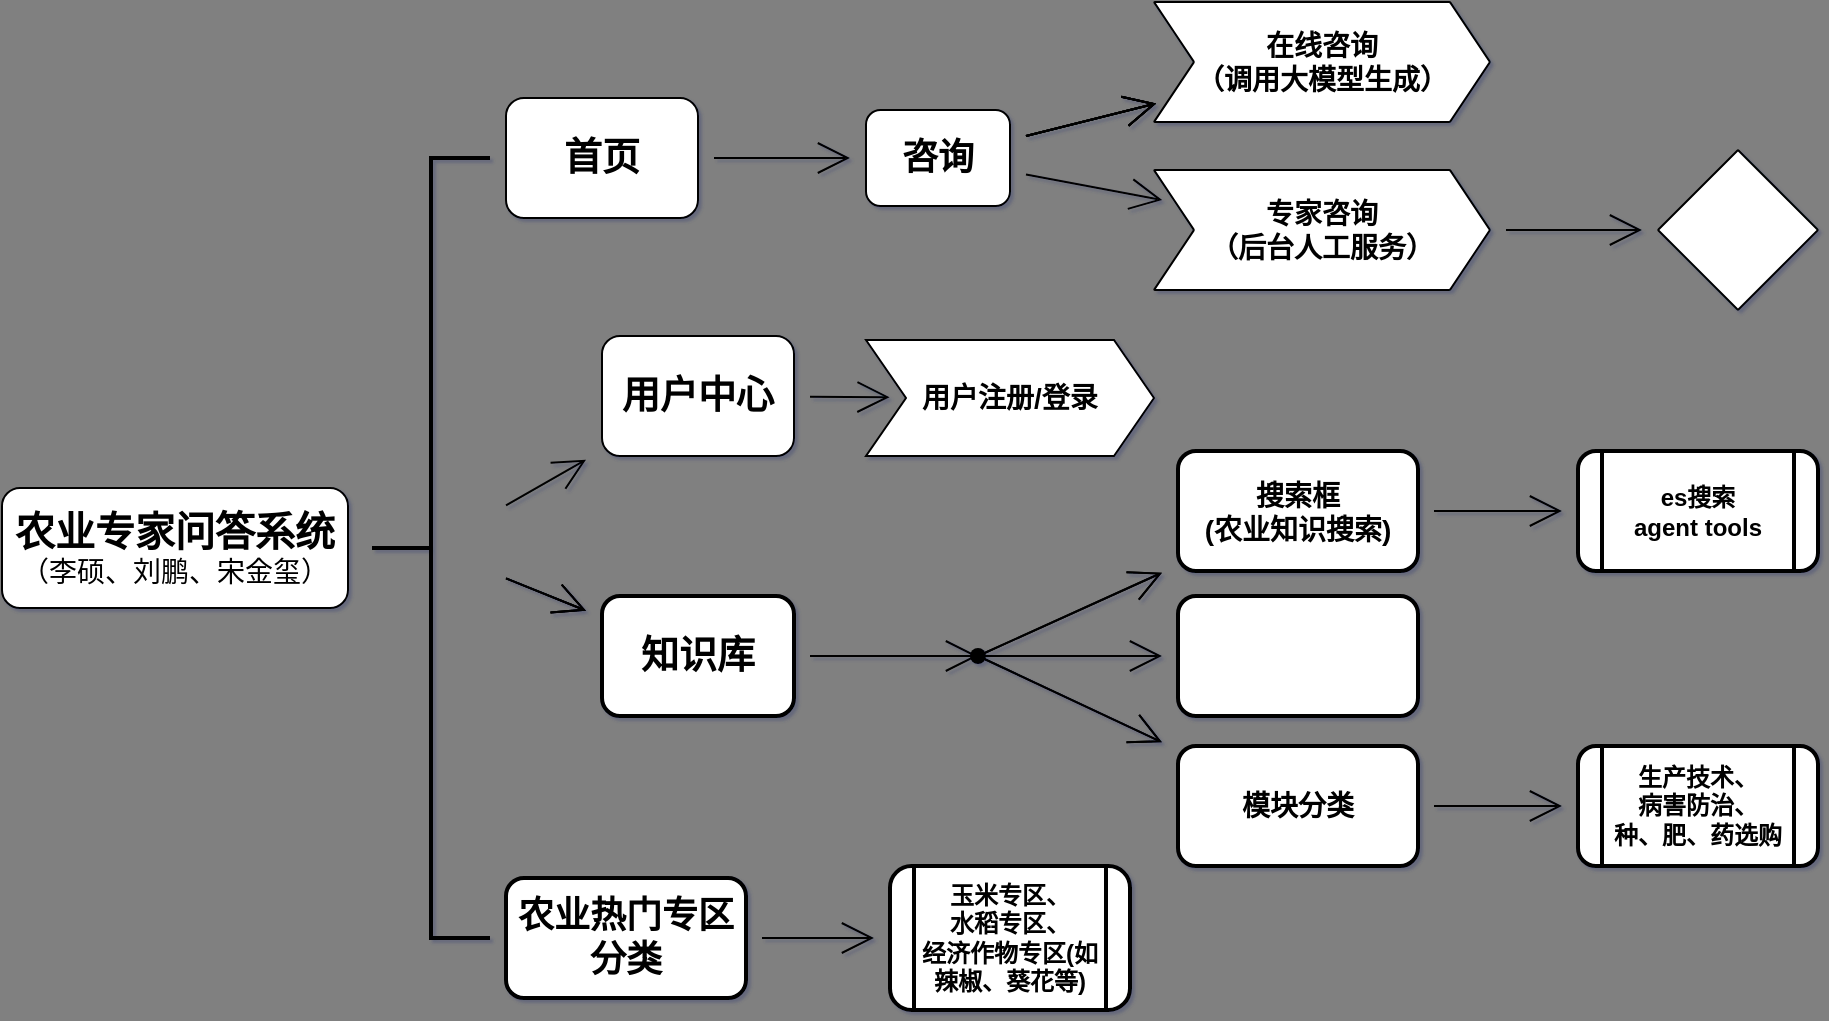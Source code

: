 <mxfile version="15.3.5" type="device"><diagram id="bOuafRZzA5ts0WKZr_g5" name="第 1 页"><mxGraphModel dx="1502" dy="655" grid="1" gridSize="12" guides="1" tooltips="1" connect="1" arrows="1" fold="1" page="1" pageScale="1" pageWidth="1169" pageHeight="827" background="#808080" math="0" shadow="1"><root><mxCell id="0"/><mxCell id="1" parent="0"/><mxCell id="6L22D7TTS9LIFJ3bgzqp-1" value="&lt;font size=&quot;1&quot;&gt;&lt;span style=&quot;font-size: 14px&quot;&gt;&lt;span style=&quot;font-weight: bold ; font-size: 20px&quot;&gt;农业专家问答系统&lt;/span&gt;&lt;br&gt;（李硕、刘鹏、宋金玺）&lt;br&gt;&lt;/span&gt;&lt;/font&gt;" style="rounded=1;whiteSpace=wrap;html=1;hachureGap=4;pointerEvents=0;labelBackgroundColor=none;spacing=4;spacingBottom=0;" parent="1" vertex="1"><mxGeometry x="48" y="459" width="173" height="60" as="geometry"/></mxCell><mxCell id="mPqkFLZ470Q4nbPpNfiY-24" value="" style="edgeStyle=none;curved=1;rounded=0;orthogonalLoop=1;jettySize=auto;html=1;endArrow=open;startSize=14;endSize=14;sourcePerimeterSpacing=8;targetPerimeterSpacing=8;" parent="1" source="sW6hpCwGS3jQtQcxS_EY-2" target="mPqkFLZ470Q4nbPpNfiY-22" edge="1"><mxGeometry relative="1" as="geometry"/></mxCell><mxCell id="mPqkFLZ470Q4nbPpNfiY-34" value="" style="edgeStyle=none;curved=1;rounded=0;orthogonalLoop=1;jettySize=auto;html=1;endArrow=open;startSize=14;endSize=14;sourcePerimeterSpacing=8;targetPerimeterSpacing=8;" parent="1" source="sW6hpCwGS3jQtQcxS_EY-2" target="mPqkFLZ470Q4nbPpNfiY-33" edge="1"><mxGeometry relative="1" as="geometry"/></mxCell><mxCell id="mPqkFLZ470Q4nbPpNfiY-54" value="" style="edgeStyle=none;curved=1;rounded=0;orthogonalLoop=1;jettySize=auto;html=1;endArrow=open;startSize=14;endSize=14;sourcePerimeterSpacing=8;targetPerimeterSpacing=8;" parent="1" source="sW6hpCwGS3jQtQcxS_EY-2" target="mPqkFLZ470Q4nbPpNfiY-33" edge="1"><mxGeometry relative="1" as="geometry"/></mxCell><mxCell id="mPqkFLZ470Q4nbPpNfiY-55" value="" style="edgeStyle=none;curved=1;rounded=0;orthogonalLoop=1;jettySize=auto;html=1;endArrow=open;startSize=14;endSize=14;sourcePerimeterSpacing=8;targetPerimeterSpacing=8;" parent="1" source="sW6hpCwGS3jQtQcxS_EY-2" target="mPqkFLZ470Q4nbPpNfiY-33" edge="1"><mxGeometry relative="1" as="geometry"/></mxCell><mxCell id="sW6hpCwGS3jQtQcxS_EY-2" value="" style="strokeWidth=2;html=1;shape=mxgraph.flowchart.annotation_2;align=left;labelPosition=right;pointerEvents=1;hachureGap=4;rounded=1;labelBackgroundColor=none;" parent="1" vertex="1"><mxGeometry x="233" y="294" width="59" height="390" as="geometry"/></mxCell><mxCell id="mPqkFLZ470Q4nbPpNfiY-2" value="" style="edgeStyle=none;curved=1;rounded=0;orthogonalLoop=1;jettySize=auto;html=1;endArrow=open;startSize=14;endSize=14;sourcePerimeterSpacing=8;targetPerimeterSpacing=8;" parent="1" source="sW6hpCwGS3jQtQcxS_EY-6" target="mPqkFLZ470Q4nbPpNfiY-1" edge="1"><mxGeometry relative="1" as="geometry"/></mxCell><mxCell id="sW6hpCwGS3jQtQcxS_EY-6" value="&lt;font style=&quot;font-size: 19px&quot;&gt;&lt;b&gt;首页&lt;/b&gt;&lt;/font&gt;" style="rounded=1;whiteSpace=wrap;html=1;hachureGap=4;pointerEvents=0;labelBackgroundColor=none;" parent="1" vertex="1"><mxGeometry x="300" y="264" width="96" height="60" as="geometry"/></mxCell><mxCell id="mPqkFLZ470Q4nbPpNfiY-9" value="" style="edgeStyle=none;curved=1;rounded=0;orthogonalLoop=1;jettySize=auto;html=1;endArrow=open;startSize=14;endSize=14;sourcePerimeterSpacing=8;targetPerimeterSpacing=8;" parent="1" source="mPqkFLZ470Q4nbPpNfiY-1" target="mPqkFLZ470Q4nbPpNfiY-8" edge="1"><mxGeometry relative="1" as="geometry"/></mxCell><mxCell id="mPqkFLZ470Q4nbPpNfiY-10" value="" style="edgeStyle=none;curved=1;rounded=0;orthogonalLoop=1;jettySize=auto;html=1;endArrow=open;startSize=14;endSize=14;sourcePerimeterSpacing=8;targetPerimeterSpacing=8;" parent="1" source="mPqkFLZ470Q4nbPpNfiY-1" target="mPqkFLZ470Q4nbPpNfiY-8" edge="1"><mxGeometry relative="1" as="geometry"/></mxCell><mxCell id="mPqkFLZ470Q4nbPpNfiY-11" value="" style="edgeStyle=none;curved=1;rounded=0;orthogonalLoop=1;jettySize=auto;html=1;endArrow=open;startSize=14;endSize=14;sourcePerimeterSpacing=8;targetPerimeterSpacing=8;" parent="1" source="mPqkFLZ470Q4nbPpNfiY-1" target="mPqkFLZ470Q4nbPpNfiY-8" edge="1"><mxGeometry relative="1" as="geometry"/></mxCell><mxCell id="mPqkFLZ470Q4nbPpNfiY-14" value="" style="edgeStyle=none;curved=1;rounded=0;orthogonalLoop=1;jettySize=auto;html=1;endArrow=open;startSize=14;endSize=14;sourcePerimeterSpacing=8;targetPerimeterSpacing=8;" parent="1" source="mPqkFLZ470Q4nbPpNfiY-1" target="mPqkFLZ470Q4nbPpNfiY-8" edge="1"><mxGeometry relative="1" as="geometry"/></mxCell><mxCell id="mPqkFLZ470Q4nbPpNfiY-15" value="" style="edgeStyle=none;curved=1;rounded=0;orthogonalLoop=1;jettySize=auto;html=1;endArrow=open;startSize=14;endSize=14;sourcePerimeterSpacing=8;targetPerimeterSpacing=8;" parent="1" source="mPqkFLZ470Q4nbPpNfiY-1" target="mPqkFLZ470Q4nbPpNfiY-8" edge="1"><mxGeometry relative="1" as="geometry"/></mxCell><mxCell id="mPqkFLZ470Q4nbPpNfiY-21" value="" style="edgeStyle=none;curved=1;rounded=0;orthogonalLoop=1;jettySize=auto;html=1;endArrow=open;startSize=14;endSize=14;sourcePerimeterSpacing=8;targetPerimeterSpacing=8;" parent="1" source="mPqkFLZ470Q4nbPpNfiY-1" target="mPqkFLZ470Q4nbPpNfiY-18" edge="1"><mxGeometry relative="1" as="geometry"/></mxCell><mxCell id="mPqkFLZ470Q4nbPpNfiY-1" value="&lt;font style=&quot;font-size: 18px&quot;&gt;咨询&lt;/font&gt;" style="whiteSpace=wrap;html=1;rounded=1;hachureGap=4;fontStyle=1" parent="1" vertex="1"><mxGeometry x="480" y="270" width="72" height="48" as="geometry"/></mxCell><mxCell id="mPqkFLZ470Q4nbPpNfiY-8" value="&lt;font style=&quot;font-size: 14px&quot;&gt;在线咨询&lt;br&gt;（调用大模型生成）&lt;br&gt;&lt;/font&gt;" style="shape=step;perimeter=stepPerimeter;whiteSpace=wrap;html=1;fixedSize=1;rounded=1;fontStyle=1;hachureGap=4;arcSize=1;" parent="1" vertex="1"><mxGeometry x="624" y="216" width="168" height="60" as="geometry"/></mxCell><mxCell id="kcdXlhJpOLpQFoNhrTCA-3" value="" style="edgeStyle=none;curved=1;rounded=0;orthogonalLoop=1;jettySize=auto;html=1;endArrow=open;startSize=14;endSize=14;sourcePerimeterSpacing=8;targetPerimeterSpacing=8;" edge="1" parent="1" source="mPqkFLZ470Q4nbPpNfiY-18" target="kcdXlhJpOLpQFoNhrTCA-2"><mxGeometry relative="1" as="geometry"/></mxCell><mxCell id="mPqkFLZ470Q4nbPpNfiY-18" value="&lt;font style=&quot;font-size: 14px&quot;&gt;专家咨询&lt;br&gt;（后台人工服务）&lt;br&gt;&lt;/font&gt;" style="shape=step;perimeter=stepPerimeter;whiteSpace=wrap;html=1;fixedSize=1;rounded=1;fontStyle=1;hachureGap=4;arcSize=1;" parent="1" vertex="1"><mxGeometry x="624" y="300" width="168" height="60" as="geometry"/></mxCell><mxCell id="mPqkFLZ470Q4nbPpNfiY-26" value="" style="edgeStyle=none;curved=1;rounded=0;orthogonalLoop=1;jettySize=auto;html=1;endArrow=open;startSize=14;endSize=14;sourcePerimeterSpacing=8;targetPerimeterSpacing=8;" parent="1" source="mPqkFLZ470Q4nbPpNfiY-22" target="mPqkFLZ470Q4nbPpNfiY-25" edge="1"><mxGeometry relative="1" as="geometry"/></mxCell><mxCell id="mPqkFLZ470Q4nbPpNfiY-22" value="&lt;span style=&quot;font-size: 19px&quot;&gt;&lt;b&gt;用户中心&lt;/b&gt;&lt;/span&gt;" style="rounded=1;whiteSpace=wrap;html=1;hachureGap=4;pointerEvents=0;labelBackgroundColor=none;" parent="1" vertex="1"><mxGeometry x="348" y="383" width="96" height="60" as="geometry"/></mxCell><mxCell id="mPqkFLZ470Q4nbPpNfiY-25" value="&lt;font style=&quot;font-size: 14px&quot;&gt;&lt;b&gt;用户注册/登录&lt;/b&gt;&lt;/font&gt;" style="shape=step;perimeter=stepPerimeter;whiteSpace=wrap;html=1;fixedSize=1;rounded=1;hachureGap=4;arcSize=0;" parent="1" vertex="1"><mxGeometry x="480" y="385" width="144" height="58" as="geometry"/></mxCell><mxCell id="mPqkFLZ470Q4nbPpNfiY-36" value="" style="edgeStyle=none;curved=1;rounded=0;orthogonalLoop=1;jettySize=auto;html=1;endArrow=open;startSize=14;endSize=14;sourcePerimeterSpacing=8;targetPerimeterSpacing=8;" parent="1" source="mPqkFLZ470Q4nbPpNfiY-33" target="mPqkFLZ470Q4nbPpNfiY-35" edge="1"><mxGeometry relative="1" as="geometry"/></mxCell><mxCell id="mPqkFLZ470Q4nbPpNfiY-33" value="&lt;b style=&quot;font-size: 19px&quot;&gt;知识库&lt;/b&gt;" style="whiteSpace=wrap;html=1;rounded=1;align=center;strokeWidth=2;hachureGap=4;" parent="1" vertex="1"><mxGeometry x="348" y="513" width="96" height="60" as="geometry"/></mxCell><mxCell id="mPqkFLZ470Q4nbPpNfiY-39" value="" style="edgeStyle=none;curved=1;rounded=0;orthogonalLoop=1;jettySize=auto;html=1;endArrow=open;startSize=14;endSize=14;sourcePerimeterSpacing=8;targetPerimeterSpacing=8;" parent="1" source="mPqkFLZ470Q4nbPpNfiY-35" target="mPqkFLZ470Q4nbPpNfiY-38" edge="1"><mxGeometry relative="1" as="geometry"/></mxCell><mxCell id="mPqkFLZ470Q4nbPpNfiY-40" value="" style="edgeStyle=none;curved=1;rounded=0;orthogonalLoop=1;jettySize=auto;html=1;endArrow=open;startSize=14;endSize=14;sourcePerimeterSpacing=8;targetPerimeterSpacing=8;" parent="1" source="mPqkFLZ470Q4nbPpNfiY-35" target="mPqkFLZ470Q4nbPpNfiY-38" edge="1"><mxGeometry relative="1" as="geometry"/></mxCell><mxCell id="mPqkFLZ470Q4nbPpNfiY-42" value="" style="edgeStyle=none;curved=1;rounded=0;orthogonalLoop=1;jettySize=auto;html=1;endArrow=open;startSize=14;endSize=14;sourcePerimeterSpacing=8;targetPerimeterSpacing=8;" parent="1" source="mPqkFLZ470Q4nbPpNfiY-35" target="mPqkFLZ470Q4nbPpNfiY-41" edge="1"><mxGeometry relative="1" as="geometry"/></mxCell><mxCell id="kcdXlhJpOLpQFoNhrTCA-4" value="" style="edgeStyle=none;curved=1;rounded=0;orthogonalLoop=1;jettySize=auto;html=1;endArrow=open;startSize=14;endSize=14;sourcePerimeterSpacing=8;targetPerimeterSpacing=8;" edge="1" parent="1" source="mPqkFLZ470Q4nbPpNfiY-35" target="mPqkFLZ470Q4nbPpNfiY-41"><mxGeometry relative="1" as="geometry"/></mxCell><mxCell id="kcdXlhJpOLpQFoNhrTCA-6" value="" style="edgeStyle=none;curved=1;rounded=0;orthogonalLoop=1;jettySize=auto;html=1;endArrow=open;startSize=14;endSize=14;sourcePerimeterSpacing=8;targetPerimeterSpacing=8;" edge="1" parent="1" source="mPqkFLZ470Q4nbPpNfiY-35" target="kcdXlhJpOLpQFoNhrTCA-5"><mxGeometry relative="1" as="geometry"/></mxCell><mxCell id="mPqkFLZ470Q4nbPpNfiY-35" value="" style="shape=waypoint;size=6;pointerEvents=1;points=[];fillColor=#ffffff;resizable=0;rotatable=0;perimeter=centerPerimeter;snapToPoint=1;rounded=1;strokeWidth=2;hachureGap=4;" parent="1" vertex="1"><mxGeometry x="516" y="523" width="40" height="40" as="geometry"/></mxCell><mxCell id="mPqkFLZ470Q4nbPpNfiY-48" value="" style="edgeStyle=none;curved=1;rounded=0;orthogonalLoop=1;jettySize=auto;html=1;endArrow=open;startSize=14;endSize=14;sourcePerimeterSpacing=8;targetPerimeterSpacing=8;" parent="1" source="mPqkFLZ470Q4nbPpNfiY-38" target="mPqkFLZ470Q4nbPpNfiY-47" edge="1"><mxGeometry relative="1" as="geometry"/></mxCell><mxCell id="mPqkFLZ470Q4nbPpNfiY-38" value="&lt;font style=&quot;font-size: 14px&quot;&gt;&lt;b&gt;搜索框&lt;br&gt;(农业知识搜索)&lt;/b&gt;&lt;/font&gt;" style="whiteSpace=wrap;html=1;rounded=1;strokeWidth=2;hachureGap=4;" parent="1" vertex="1"><mxGeometry x="636" y="440.5" width="120" height="60" as="geometry"/></mxCell><mxCell id="mPqkFLZ470Q4nbPpNfiY-44" value="" style="edgeStyle=none;curved=1;rounded=0;orthogonalLoop=1;jettySize=auto;html=1;endArrow=open;startSize=14;endSize=14;sourcePerimeterSpacing=8;targetPerimeterSpacing=8;" parent="1" source="mPqkFLZ470Q4nbPpNfiY-41" target="mPqkFLZ470Q4nbPpNfiY-43" edge="1"><mxGeometry relative="1" as="geometry"/></mxCell><mxCell id="mPqkFLZ470Q4nbPpNfiY-41" value="&lt;b&gt;&lt;font style=&quot;font-size: 14px&quot;&gt;模块分类&lt;/font&gt;&lt;/b&gt;" style="whiteSpace=wrap;html=1;rounded=1;strokeWidth=2;hachureGap=4;" parent="1" vertex="1"><mxGeometry x="636" y="588" width="120" height="60" as="geometry"/></mxCell><mxCell id="mPqkFLZ470Q4nbPpNfiY-43" value="&lt;b&gt;生产技术、&lt;br&gt;病害防治、&lt;br&gt;种、肥、药选购&lt;/b&gt;" style="shape=process;whiteSpace=wrap;html=1;backgroundOutline=1;rounded=1;strokeWidth=2;hachureGap=4;" parent="1" vertex="1"><mxGeometry x="836" y="588" width="120" height="60" as="geometry"/></mxCell><mxCell id="mPqkFLZ470Q4nbPpNfiY-47" value="&lt;b&gt;es搜索&lt;br&gt;agent tools&lt;/b&gt;" style="shape=process;whiteSpace=wrap;html=1;backgroundOutline=1;rounded=1;strokeWidth=2;hachureGap=4;" parent="1" vertex="1"><mxGeometry x="836" y="440.5" width="120" height="60" as="geometry"/></mxCell><mxCell id="mPqkFLZ470Q4nbPpNfiY-58" value="" style="edgeStyle=none;curved=1;rounded=0;orthogonalLoop=1;jettySize=auto;html=1;endArrow=open;startSize=14;endSize=14;sourcePerimeterSpacing=8;targetPerimeterSpacing=8;" parent="1" source="mPqkFLZ470Q4nbPpNfiY-49" target="mPqkFLZ470Q4nbPpNfiY-57" edge="1"><mxGeometry relative="1" as="geometry"/></mxCell><mxCell id="mPqkFLZ470Q4nbPpNfiY-49" value="&lt;b&gt;&lt;font style=&quot;font-size: 18px&quot;&gt;农业热门专区分类&lt;/font&gt;&lt;/b&gt;" style="whiteSpace=wrap;html=1;rounded=1;align=center;strokeWidth=2;hachureGap=4;" parent="1" vertex="1"><mxGeometry x="300" y="654" width="120" height="60" as="geometry"/></mxCell><mxCell id="mPqkFLZ470Q4nbPpNfiY-57" value="&lt;b&gt;玉米专区、&lt;br&gt;水稻专区、&lt;br&gt;经济作物专区(如辣椒、葵花等)&lt;/b&gt;" style="shape=process;whiteSpace=wrap;html=1;backgroundOutline=1;rounded=1;strokeWidth=2;hachureGap=4;" parent="1" vertex="1"><mxGeometry x="492" y="648" width="120" height="72" as="geometry"/></mxCell><mxCell id="kcdXlhJpOLpQFoNhrTCA-2" value="" style="rhombus;whiteSpace=wrap;html=1;rounded=1;fontStyle=1;arcSize=1;hachureGap=4;" vertex="1" parent="1"><mxGeometry x="876" y="290" width="80" height="80" as="geometry"/></mxCell><mxCell id="kcdXlhJpOLpQFoNhrTCA-5" value="" style="whiteSpace=wrap;html=1;rounded=1;strokeWidth=2;hachureGap=4;" vertex="1" parent="1"><mxGeometry x="636" y="513" width="120" height="60" as="geometry"/></mxCell></root></mxGraphModel></diagram></mxfile>